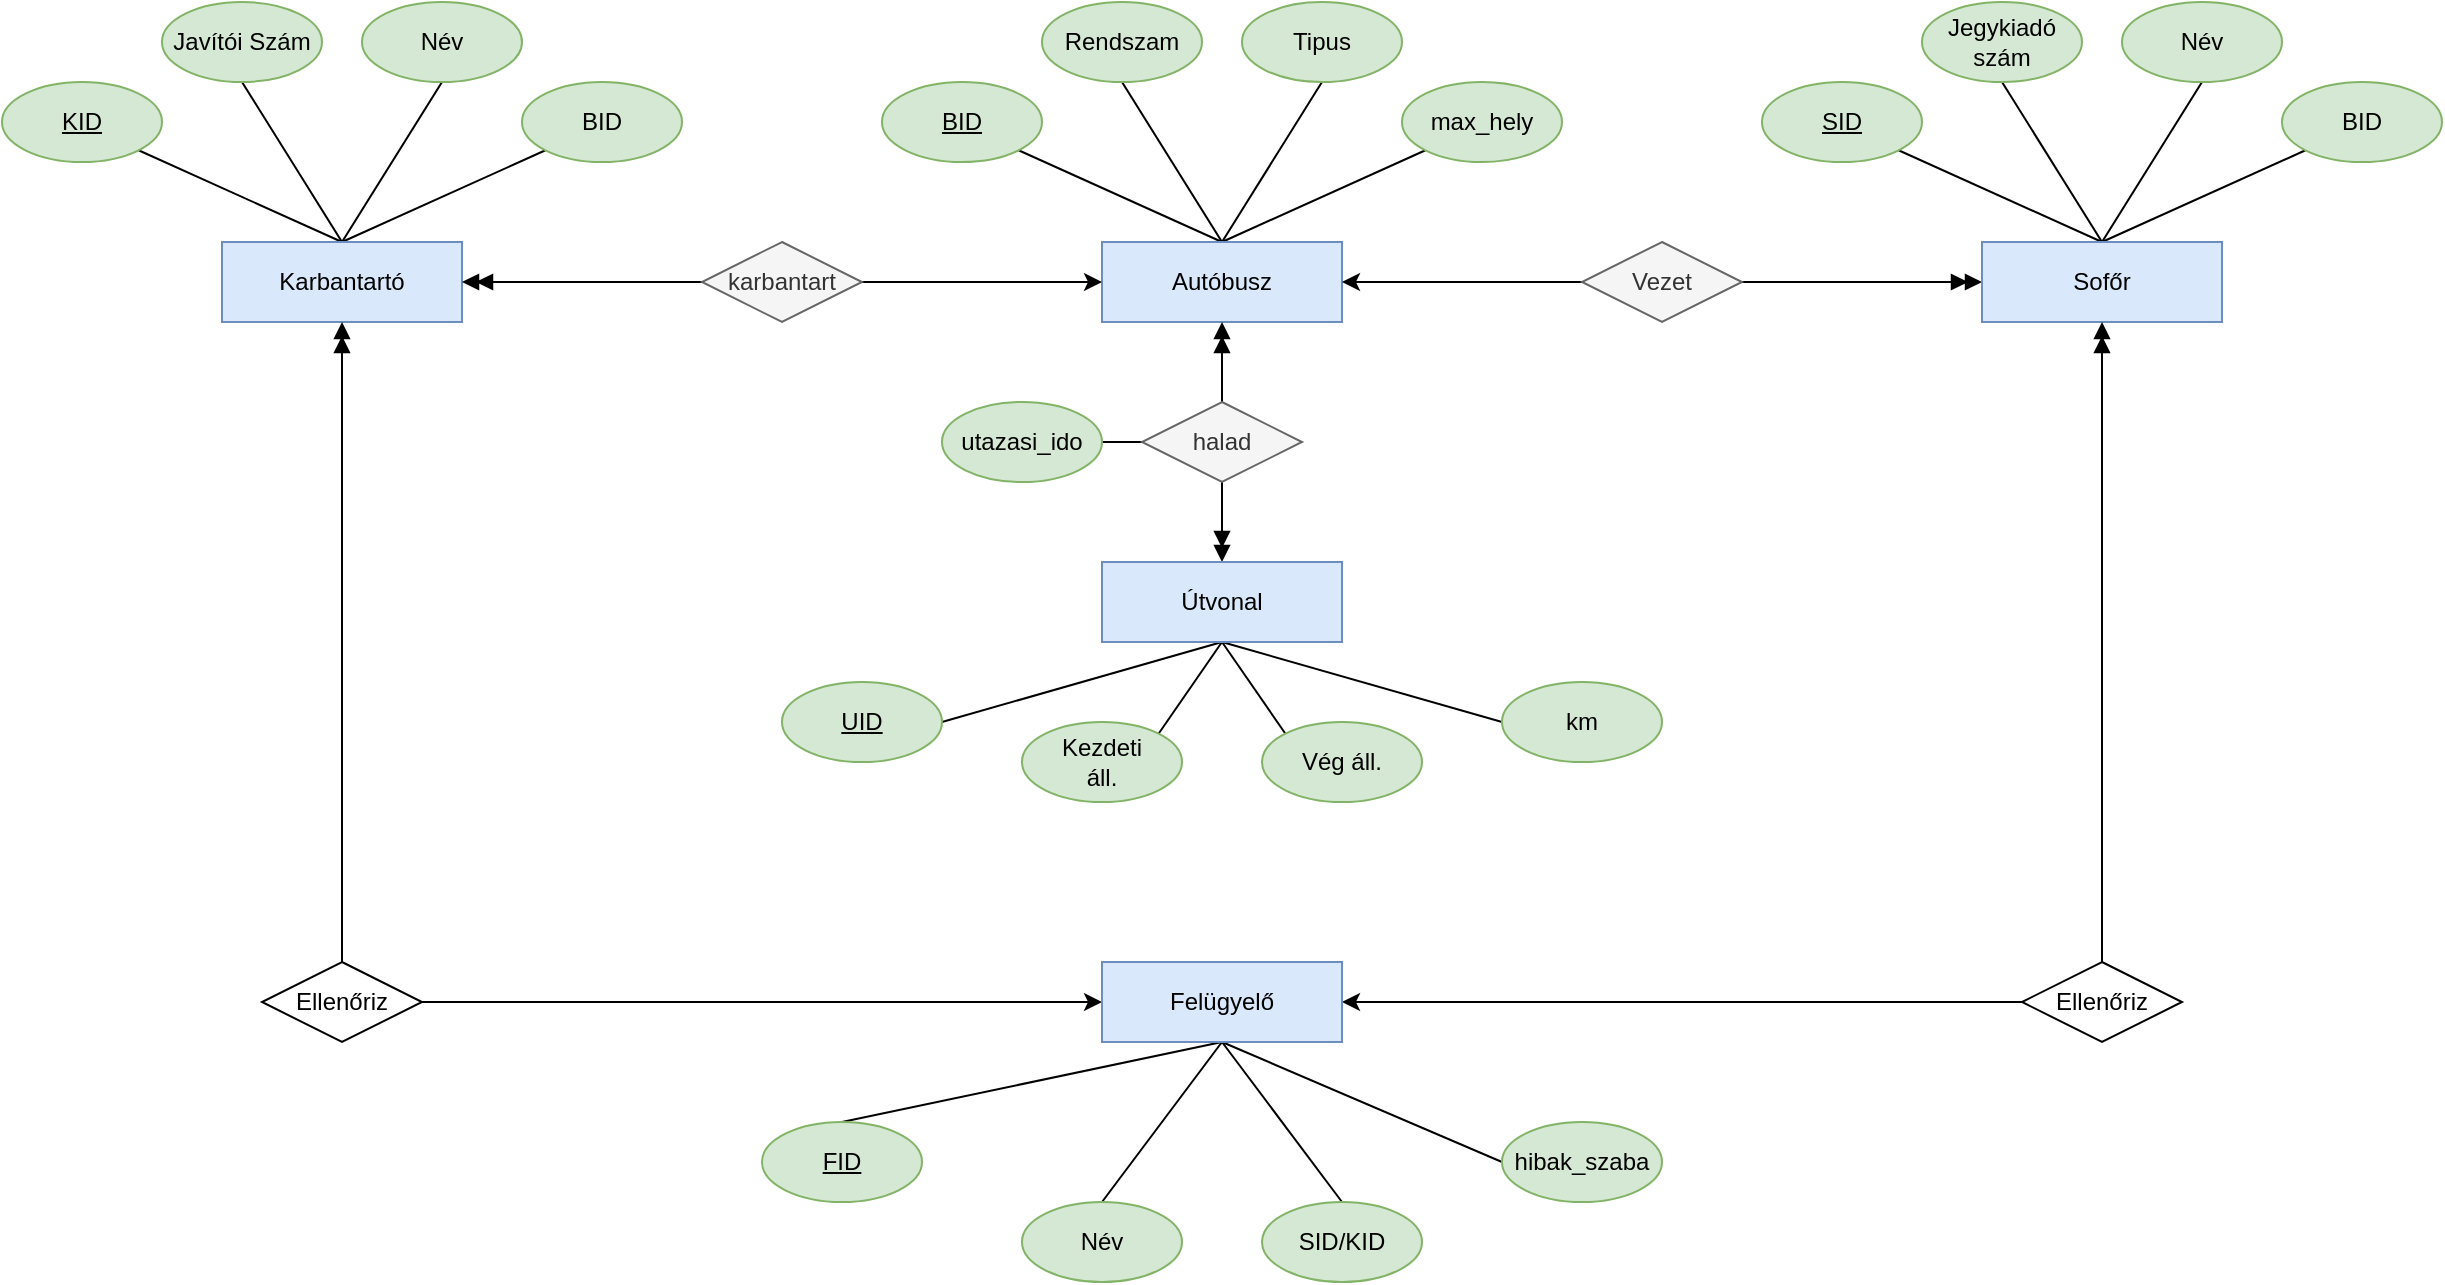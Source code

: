<mxfile version="20.5.3" type="device"><diagram id="ZgUqfLzdyJCC3IoLjUev" name="1 oldal"><mxGraphModel dx="1359" dy="271" grid="1" gridSize="10" guides="1" tooltips="1" connect="1" arrows="1" fold="1" page="1" pageScale="1" pageWidth="827" pageHeight="1169" math="0" shadow="0"><root><mxCell id="0"/><mxCell id="1" parent="0"/><mxCell id="HNxDSSGyj5gucgepbjGK-6" style="rounded=0;orthogonalLoop=1;jettySize=auto;html=1;exitX=0.5;exitY=0;exitDx=0;exitDy=0;entryX=1;entryY=1;entryDx=0;entryDy=0;endArrow=none;endFill=0;" parent="1" source="HNxDSSGyj5gucgepbjGK-1" target="HNxDSSGyj5gucgepbjGK-3" edge="1"><mxGeometry relative="1" as="geometry"/></mxCell><mxCell id="HNxDSSGyj5gucgepbjGK-7" style="edgeStyle=none;rounded=0;orthogonalLoop=1;jettySize=auto;html=1;exitX=0.5;exitY=0;exitDx=0;exitDy=0;entryX=0.5;entryY=1;entryDx=0;entryDy=0;endArrow=none;endFill=0;" parent="1" source="HNxDSSGyj5gucgepbjGK-1" target="HNxDSSGyj5gucgepbjGK-2" edge="1"><mxGeometry relative="1" as="geometry"/></mxCell><mxCell id="HNxDSSGyj5gucgepbjGK-8" style="edgeStyle=none;rounded=0;orthogonalLoop=1;jettySize=auto;html=1;exitX=0.5;exitY=0;exitDx=0;exitDy=0;entryX=0.5;entryY=1;entryDx=0;entryDy=0;endArrow=none;endFill=0;" parent="1" source="HNxDSSGyj5gucgepbjGK-1" target="HNxDSSGyj5gucgepbjGK-4" edge="1"><mxGeometry relative="1" as="geometry"/></mxCell><mxCell id="HNxDSSGyj5gucgepbjGK-9" style="edgeStyle=none;rounded=0;orthogonalLoop=1;jettySize=auto;html=1;exitX=0.5;exitY=0;exitDx=0;exitDy=0;entryX=0;entryY=1;entryDx=0;entryDy=0;endArrow=none;endFill=0;" parent="1" source="HNxDSSGyj5gucgepbjGK-1" target="HNxDSSGyj5gucgepbjGK-5" edge="1"><mxGeometry relative="1" as="geometry"/></mxCell><mxCell id="HNxDSSGyj5gucgepbjGK-1" value="Autóbusz" style="rounded=0;whiteSpace=wrap;html=1;fillColor=#dae8fc;strokeColor=#6c8ebf;" parent="1" vertex="1"><mxGeometry x="360" y="200" width="120" height="40" as="geometry"/></mxCell><mxCell id="HNxDSSGyj5gucgepbjGK-2" value="Rendszam" style="ellipse;whiteSpace=wrap;html=1;fillColor=#d5e8d4;strokeColor=#82b366;" parent="1" vertex="1"><mxGeometry x="330" y="80" width="80" height="40" as="geometry"/></mxCell><mxCell id="HNxDSSGyj5gucgepbjGK-3" value="&lt;u&gt;BID&lt;/u&gt;" style="ellipse;whiteSpace=wrap;html=1;fillColor=#d5e8d4;strokeColor=#82b366;" parent="1" vertex="1"><mxGeometry x="250" y="120" width="80" height="40" as="geometry"/></mxCell><mxCell id="HNxDSSGyj5gucgepbjGK-4" value="Tipus" style="ellipse;whiteSpace=wrap;html=1;fillColor=#d5e8d4;strokeColor=#82b366;" parent="1" vertex="1"><mxGeometry x="430" y="80" width="80" height="40" as="geometry"/></mxCell><mxCell id="HNxDSSGyj5gucgepbjGK-5" value="max_hely" style="ellipse;whiteSpace=wrap;html=1;fillColor=#d5e8d4;strokeColor=#82b366;" parent="1" vertex="1"><mxGeometry x="510" y="120" width="80" height="40" as="geometry"/></mxCell><mxCell id="HNxDSSGyj5gucgepbjGK-21" style="edgeStyle=none;rounded=0;orthogonalLoop=1;jettySize=auto;html=1;exitX=1;exitY=0.5;exitDx=0;exitDy=0;entryX=0;entryY=0.5;entryDx=0;entryDy=0;endArrow=doubleBlock;endFill=1;" parent="1" source="HNxDSSGyj5gucgepbjGK-10" target="HNxDSSGyj5gucgepbjGK-16" edge="1"><mxGeometry relative="1" as="geometry"/></mxCell><mxCell id="HNxDSSGyj5gucgepbjGK-22" style="edgeStyle=none;rounded=0;orthogonalLoop=1;jettySize=auto;html=1;exitX=0;exitY=0.5;exitDx=0;exitDy=0;entryX=1;entryY=0.5;entryDx=0;entryDy=0;endArrow=classic;endFill=1;" parent="1" source="HNxDSSGyj5gucgepbjGK-10" target="HNxDSSGyj5gucgepbjGK-1" edge="1"><mxGeometry relative="1" as="geometry"/></mxCell><mxCell id="HNxDSSGyj5gucgepbjGK-10" value="Vezet" style="rhombus;whiteSpace=wrap;html=1;fillColor=#f5f5f5;fontColor=#333333;strokeColor=#666666;" parent="1" vertex="1"><mxGeometry x="600" y="200" width="80" height="40" as="geometry"/></mxCell><mxCell id="HNxDSSGyj5gucgepbjGK-12" style="rounded=0;orthogonalLoop=1;jettySize=auto;html=1;exitX=0.5;exitY=0;exitDx=0;exitDy=0;entryX=1;entryY=1;entryDx=0;entryDy=0;endArrow=none;endFill=0;" parent="1" source="HNxDSSGyj5gucgepbjGK-16" target="HNxDSSGyj5gucgepbjGK-18" edge="1"><mxGeometry relative="1" as="geometry"/></mxCell><mxCell id="HNxDSSGyj5gucgepbjGK-13" style="edgeStyle=none;rounded=0;orthogonalLoop=1;jettySize=auto;html=1;exitX=0.5;exitY=0;exitDx=0;exitDy=0;entryX=0.5;entryY=1;entryDx=0;entryDy=0;endArrow=none;endFill=0;" parent="1" source="HNxDSSGyj5gucgepbjGK-16" target="HNxDSSGyj5gucgepbjGK-17" edge="1"><mxGeometry relative="1" as="geometry"/></mxCell><mxCell id="HNxDSSGyj5gucgepbjGK-14" style="edgeStyle=none;rounded=0;orthogonalLoop=1;jettySize=auto;html=1;exitX=0.5;exitY=0;exitDx=0;exitDy=0;entryX=0.5;entryY=1;entryDx=0;entryDy=0;endArrow=none;endFill=0;" parent="1" source="HNxDSSGyj5gucgepbjGK-16" target="HNxDSSGyj5gucgepbjGK-19" edge="1"><mxGeometry relative="1" as="geometry"/></mxCell><mxCell id="HNxDSSGyj5gucgepbjGK-15" style="edgeStyle=none;rounded=0;orthogonalLoop=1;jettySize=auto;html=1;exitX=0.5;exitY=0;exitDx=0;exitDy=0;entryX=0;entryY=1;entryDx=0;entryDy=0;endArrow=none;endFill=0;" parent="1" source="HNxDSSGyj5gucgepbjGK-16" target="HNxDSSGyj5gucgepbjGK-20" edge="1"><mxGeometry relative="1" as="geometry"/></mxCell><mxCell id="HNxDSSGyj5gucgepbjGK-16" value="Sofőr" style="rounded=0;whiteSpace=wrap;html=1;fillColor=#dae8fc;strokeColor=#6c8ebf;" parent="1" vertex="1"><mxGeometry x="800" y="200" width="120" height="40" as="geometry"/></mxCell><mxCell id="HNxDSSGyj5gucgepbjGK-17" value="Jegykiadó&lt;br&gt;szám" style="ellipse;whiteSpace=wrap;html=1;fillColor=#d5e8d4;strokeColor=#82b366;" parent="1" vertex="1"><mxGeometry x="770" y="80" width="80" height="40" as="geometry"/></mxCell><mxCell id="HNxDSSGyj5gucgepbjGK-18" value="&lt;u&gt;SID&lt;/u&gt;" style="ellipse;whiteSpace=wrap;html=1;fillColor=#d5e8d4;strokeColor=#82b366;" parent="1" vertex="1"><mxGeometry x="690" y="120" width="80" height="40" as="geometry"/></mxCell><mxCell id="HNxDSSGyj5gucgepbjGK-19" value="Név" style="ellipse;whiteSpace=wrap;html=1;fillColor=#d5e8d4;strokeColor=#82b366;" parent="1" vertex="1"><mxGeometry x="870" y="80" width="80" height="40" as="geometry"/></mxCell><mxCell id="HNxDSSGyj5gucgepbjGK-20" value="BID" style="ellipse;whiteSpace=wrap;html=1;fillColor=#d5e8d4;strokeColor=#82b366;" parent="1" vertex="1"><mxGeometry x="950" y="120" width="80" height="40" as="geometry"/></mxCell><mxCell id="HNxDSSGyj5gucgepbjGK-32" style="rounded=0;orthogonalLoop=1;jettySize=auto;html=1;exitX=0.5;exitY=0;exitDx=0;exitDy=0;entryX=1;entryY=1;entryDx=0;entryDy=0;endArrow=none;endFill=0;" parent="1" source="HNxDSSGyj5gucgepbjGK-36" target="HNxDSSGyj5gucgepbjGK-38" edge="1"><mxGeometry relative="1" as="geometry"/></mxCell><mxCell id="HNxDSSGyj5gucgepbjGK-33" style="edgeStyle=none;rounded=0;orthogonalLoop=1;jettySize=auto;html=1;exitX=0.5;exitY=0;exitDx=0;exitDy=0;entryX=0.5;entryY=1;entryDx=0;entryDy=0;endArrow=none;endFill=0;" parent="1" source="HNxDSSGyj5gucgepbjGK-36" target="HNxDSSGyj5gucgepbjGK-37" edge="1"><mxGeometry relative="1" as="geometry"/></mxCell><mxCell id="HNxDSSGyj5gucgepbjGK-34" style="edgeStyle=none;rounded=0;orthogonalLoop=1;jettySize=auto;html=1;exitX=0.5;exitY=0;exitDx=0;exitDy=0;entryX=0.5;entryY=1;entryDx=0;entryDy=0;endArrow=none;endFill=0;" parent="1" source="HNxDSSGyj5gucgepbjGK-36" target="HNxDSSGyj5gucgepbjGK-39" edge="1"><mxGeometry relative="1" as="geometry"/></mxCell><mxCell id="HNxDSSGyj5gucgepbjGK-35" style="edgeStyle=none;rounded=0;orthogonalLoop=1;jettySize=auto;html=1;exitX=0.5;exitY=0;exitDx=0;exitDy=0;entryX=0;entryY=1;entryDx=0;entryDy=0;endArrow=none;endFill=0;" parent="1" source="HNxDSSGyj5gucgepbjGK-36" target="HNxDSSGyj5gucgepbjGK-40" edge="1"><mxGeometry relative="1" as="geometry"/></mxCell><mxCell id="HNxDSSGyj5gucgepbjGK-36" value="Karbantartó" style="rounded=0;whiteSpace=wrap;html=1;fillColor=#dae8fc;strokeColor=#6c8ebf;" parent="1" vertex="1"><mxGeometry x="-80" y="200" width="120" height="40" as="geometry"/></mxCell><mxCell id="HNxDSSGyj5gucgepbjGK-37" value="Javítói Szám" style="ellipse;whiteSpace=wrap;html=1;fillColor=#d5e8d4;strokeColor=#82b366;" parent="1" vertex="1"><mxGeometry x="-110" y="80" width="80" height="40" as="geometry"/></mxCell><mxCell id="HNxDSSGyj5gucgepbjGK-38" value="&lt;u&gt;KID&lt;/u&gt;" style="ellipse;whiteSpace=wrap;html=1;fillColor=#d5e8d4;strokeColor=#82b366;" parent="1" vertex="1"><mxGeometry x="-190" y="120" width="80" height="40" as="geometry"/></mxCell><mxCell id="HNxDSSGyj5gucgepbjGK-39" value="Név" style="ellipse;whiteSpace=wrap;html=1;fillColor=#d5e8d4;strokeColor=#82b366;" parent="1" vertex="1"><mxGeometry x="-10" y="80" width="80" height="40" as="geometry"/></mxCell><mxCell id="HNxDSSGyj5gucgepbjGK-40" value="BID" style="ellipse;whiteSpace=wrap;html=1;fillColor=#d5e8d4;strokeColor=#82b366;" parent="1" vertex="1"><mxGeometry x="70" y="120" width="80" height="40" as="geometry"/></mxCell><mxCell id="HNxDSSGyj5gucgepbjGK-42" style="edgeStyle=none;rounded=0;orthogonalLoop=1;jettySize=auto;html=1;exitX=0;exitY=0.5;exitDx=0;exitDy=0;entryX=1;entryY=0.5;entryDx=0;entryDy=0;endArrow=doubleBlock;endFill=1;" parent="1" source="HNxDSSGyj5gucgepbjGK-41" target="HNxDSSGyj5gucgepbjGK-36" edge="1"><mxGeometry relative="1" as="geometry"/></mxCell><mxCell id="HNxDSSGyj5gucgepbjGK-43" style="edgeStyle=none;rounded=0;orthogonalLoop=1;jettySize=auto;html=1;exitX=1;exitY=0.5;exitDx=0;exitDy=0;entryX=0;entryY=0.5;entryDx=0;entryDy=0;endArrow=classic;endFill=1;" parent="1" source="HNxDSSGyj5gucgepbjGK-41" target="HNxDSSGyj5gucgepbjGK-1" edge="1"><mxGeometry relative="1" as="geometry"/></mxCell><mxCell id="HNxDSSGyj5gucgepbjGK-41" value="karbantart" style="rhombus;whiteSpace=wrap;html=1;fillColor=#f5f5f5;fontColor=#333333;strokeColor=#666666;" parent="1" vertex="1"><mxGeometry x="160" y="200" width="80" height="40" as="geometry"/></mxCell><mxCell id="HNxDSSGyj5gucgepbjGK-56" style="edgeStyle=none;rounded=0;orthogonalLoop=1;jettySize=auto;html=1;exitX=0.5;exitY=1;exitDx=0;exitDy=0;entryX=0.5;entryY=0;entryDx=0;entryDy=0;endArrow=doubleBlock;endFill=1;" parent="1" source="HNxDSSGyj5gucgepbjGK-44" target="HNxDSSGyj5gucgepbjGK-55" edge="1"><mxGeometry relative="1" as="geometry"/></mxCell><mxCell id="HNxDSSGyj5gucgepbjGK-57" style="edgeStyle=none;rounded=0;orthogonalLoop=1;jettySize=auto;html=1;exitX=0.5;exitY=0;exitDx=0;exitDy=0;entryX=0.5;entryY=1;entryDx=0;entryDy=0;endArrow=doubleBlock;endFill=1;" parent="1" source="HNxDSSGyj5gucgepbjGK-44" target="HNxDSSGyj5gucgepbjGK-1" edge="1"><mxGeometry relative="1" as="geometry"/></mxCell><mxCell id="rYQzbLz1UwJ6R6FwuexM-3" style="edgeStyle=orthogonalEdgeStyle;rounded=0;orthogonalLoop=1;jettySize=auto;html=1;exitX=0;exitY=0.5;exitDx=0;exitDy=0;entryX=1;entryY=0.5;entryDx=0;entryDy=0;endArrow=none;endFill=0;" edge="1" parent="1" source="HNxDSSGyj5gucgepbjGK-44" target="rYQzbLz1UwJ6R6FwuexM-1"><mxGeometry relative="1" as="geometry"/></mxCell><mxCell id="HNxDSSGyj5gucgepbjGK-44" value="halad" style="rhombus;whiteSpace=wrap;html=1;fillColor=#f5f5f5;fontColor=#333333;strokeColor=#666666;" parent="1" vertex="1"><mxGeometry x="380" y="280" width="80" height="40" as="geometry"/></mxCell><mxCell id="HNxDSSGyj5gucgepbjGK-45" style="edgeStyle=none;rounded=0;orthogonalLoop=1;jettySize=auto;html=1;exitX=1;exitY=0;exitDx=0;exitDy=0;endArrow=classic;endFill=1;" parent="1" source="HNxDSSGyj5gucgepbjGK-44" target="HNxDSSGyj5gucgepbjGK-44" edge="1"><mxGeometry relative="1" as="geometry"/></mxCell><mxCell id="HNxDSSGyj5gucgepbjGK-64" style="edgeStyle=none;rounded=0;orthogonalLoop=1;jettySize=auto;html=1;exitX=0.5;exitY=1;exitDx=0;exitDy=0;entryX=1;entryY=0.5;entryDx=0;entryDy=0;endArrow=none;endFill=0;" parent="1" source="HNxDSSGyj5gucgepbjGK-55" target="HNxDSSGyj5gucgepbjGK-58" edge="1"><mxGeometry relative="1" as="geometry"/></mxCell><mxCell id="rYQzbLz1UwJ6R6FwuexM-6" style="rounded=0;orthogonalLoop=1;jettySize=auto;html=1;exitX=0.5;exitY=1;exitDx=0;exitDy=0;entryX=0;entryY=0.5;entryDx=0;entryDy=0;endArrow=none;endFill=0;" edge="1" parent="1" source="HNxDSSGyj5gucgepbjGK-55" target="rYQzbLz1UwJ6R6FwuexM-5"><mxGeometry relative="1" as="geometry"/></mxCell><mxCell id="rYQzbLz1UwJ6R6FwuexM-7" style="edgeStyle=none;rounded=0;orthogonalLoop=1;jettySize=auto;html=1;exitX=0.5;exitY=1;exitDx=0;exitDy=0;entryX=0;entryY=0;entryDx=0;entryDy=0;endArrow=none;endFill=0;" edge="1" parent="1" source="HNxDSSGyj5gucgepbjGK-55" target="HNxDSSGyj5gucgepbjGK-60"><mxGeometry relative="1" as="geometry"/></mxCell><mxCell id="rYQzbLz1UwJ6R6FwuexM-8" style="edgeStyle=none;rounded=0;orthogonalLoop=1;jettySize=auto;html=1;exitX=0.5;exitY=1;exitDx=0;exitDy=0;entryX=1;entryY=0;entryDx=0;entryDy=0;endArrow=none;endFill=0;" edge="1" parent="1" source="HNxDSSGyj5gucgepbjGK-55" target="HNxDSSGyj5gucgepbjGK-59"><mxGeometry relative="1" as="geometry"/></mxCell><mxCell id="HNxDSSGyj5gucgepbjGK-55" value="Útvonal" style="rounded=0;whiteSpace=wrap;html=1;fillColor=#dae8fc;strokeColor=#6c8ebf;" parent="1" vertex="1"><mxGeometry x="360" y="360" width="120" height="40" as="geometry"/></mxCell><mxCell id="HNxDSSGyj5gucgepbjGK-58" value="&lt;u&gt;UID&lt;/u&gt;" style="ellipse;whiteSpace=wrap;html=1;fillColor=#d5e8d4;strokeColor=#82b366;" parent="1" vertex="1"><mxGeometry x="200" y="420" width="80" height="40" as="geometry"/></mxCell><mxCell id="HNxDSSGyj5gucgepbjGK-59" value="Kezdeti&lt;br&gt;áll." style="ellipse;whiteSpace=wrap;html=1;fillColor=#d5e8d4;strokeColor=#82b366;" parent="1" vertex="1"><mxGeometry x="320" y="440" width="80" height="40" as="geometry"/></mxCell><mxCell id="HNxDSSGyj5gucgepbjGK-60" value="Vég áll." style="ellipse;whiteSpace=wrap;html=1;fillColor=#d5e8d4;strokeColor=#82b366;" parent="1" vertex="1"><mxGeometry x="440" y="440" width="80" height="40" as="geometry"/></mxCell><mxCell id="HNxDSSGyj5gucgepbjGK-70" style="edgeStyle=none;rounded=0;orthogonalLoop=1;jettySize=auto;html=1;exitX=0.5;exitY=0;exitDx=0;exitDy=0;entryX=0.5;entryY=1;entryDx=0;entryDy=0;endArrow=doubleBlock;endFill=1;" parent="1" source="HNxDSSGyj5gucgepbjGK-67" target="HNxDSSGyj5gucgepbjGK-36" edge="1"><mxGeometry relative="1" as="geometry"/></mxCell><mxCell id="HNxDSSGyj5gucgepbjGK-72" style="edgeStyle=none;rounded=0;orthogonalLoop=1;jettySize=auto;html=1;exitX=1;exitY=0.5;exitDx=0;exitDy=0;entryX=0;entryY=0.5;entryDx=0;entryDy=0;endArrow=classic;endFill=1;" parent="1" source="HNxDSSGyj5gucgepbjGK-67" target="HNxDSSGyj5gucgepbjGK-71" edge="1"><mxGeometry relative="1" as="geometry"/></mxCell><mxCell id="HNxDSSGyj5gucgepbjGK-67" value="Ellenőriz" style="rhombus;whiteSpace=wrap;html=1;" parent="1" vertex="1"><mxGeometry x="-60" y="560" width="80" height="40" as="geometry"/></mxCell><mxCell id="HNxDSSGyj5gucgepbjGK-69" style="edgeStyle=none;rounded=0;orthogonalLoop=1;jettySize=auto;html=1;exitX=0.5;exitY=0;exitDx=0;exitDy=0;entryX=0.5;entryY=1;entryDx=0;entryDy=0;endArrow=doubleBlock;endFill=1;" parent="1" source="HNxDSSGyj5gucgepbjGK-68" target="HNxDSSGyj5gucgepbjGK-16" edge="1"><mxGeometry relative="1" as="geometry"/></mxCell><mxCell id="HNxDSSGyj5gucgepbjGK-73" style="edgeStyle=none;rounded=0;orthogonalLoop=1;jettySize=auto;html=1;exitX=0;exitY=0.5;exitDx=0;exitDy=0;entryX=1;entryY=0.5;entryDx=0;entryDy=0;endArrow=classic;endFill=1;" parent="1" source="HNxDSSGyj5gucgepbjGK-68" target="HNxDSSGyj5gucgepbjGK-71" edge="1"><mxGeometry relative="1" as="geometry"/></mxCell><mxCell id="HNxDSSGyj5gucgepbjGK-68" value="Ellenőriz" style="rhombus;whiteSpace=wrap;html=1;" parent="1" vertex="1"><mxGeometry x="820" y="560" width="80" height="40" as="geometry"/></mxCell><mxCell id="HNxDSSGyj5gucgepbjGK-77" style="edgeStyle=none;rounded=0;orthogonalLoop=1;jettySize=auto;html=1;exitX=0.5;exitY=1;exitDx=0;exitDy=0;entryX=0.5;entryY=0;entryDx=0;entryDy=0;endArrow=none;endFill=0;" parent="1" source="HNxDSSGyj5gucgepbjGK-71" target="HNxDSSGyj5gucgepbjGK-75" edge="1"><mxGeometry relative="1" as="geometry"/></mxCell><mxCell id="HNxDSSGyj5gucgepbjGK-78" style="edgeStyle=none;rounded=0;orthogonalLoop=1;jettySize=auto;html=1;exitX=0.5;exitY=1;exitDx=0;exitDy=0;entryX=0.5;entryY=0;entryDx=0;entryDy=0;endArrow=none;endFill=0;" parent="1" source="HNxDSSGyj5gucgepbjGK-71" target="HNxDSSGyj5gucgepbjGK-76" edge="1"><mxGeometry relative="1" as="geometry"/></mxCell><mxCell id="HNxDSSGyj5gucgepbjGK-79" style="edgeStyle=none;rounded=0;orthogonalLoop=1;jettySize=auto;html=1;exitX=0.5;exitY=1;exitDx=0;exitDy=0;entryX=0.5;entryY=0;entryDx=0;entryDy=0;endArrow=none;endFill=0;" parent="1" source="HNxDSSGyj5gucgepbjGK-71" target="HNxDSSGyj5gucgepbjGK-74" edge="1"><mxGeometry relative="1" as="geometry"/></mxCell><mxCell id="rYQzbLz1UwJ6R6FwuexM-10" style="edgeStyle=none;rounded=0;orthogonalLoop=1;jettySize=auto;html=1;exitX=0.5;exitY=1;exitDx=0;exitDy=0;entryX=0;entryY=0.5;entryDx=0;entryDy=0;endArrow=none;endFill=0;" edge="1" parent="1" source="HNxDSSGyj5gucgepbjGK-71" target="rYQzbLz1UwJ6R6FwuexM-9"><mxGeometry relative="1" as="geometry"/></mxCell><mxCell id="HNxDSSGyj5gucgepbjGK-71" value="Felügyelő" style="rounded=0;whiteSpace=wrap;html=1;fillColor=#dae8fc;strokeColor=#6c8ebf;" parent="1" vertex="1"><mxGeometry x="360" y="560" width="120" height="40" as="geometry"/></mxCell><mxCell id="HNxDSSGyj5gucgepbjGK-74" value="&lt;u&gt;FID&lt;/u&gt;" style="ellipse;whiteSpace=wrap;html=1;fillColor=#d5e8d4;strokeColor=#82b366;" parent="1" vertex="1"><mxGeometry x="190" y="640" width="80" height="40" as="geometry"/></mxCell><mxCell id="HNxDSSGyj5gucgepbjGK-75" value="Név" style="ellipse;whiteSpace=wrap;html=1;fillColor=#d5e8d4;strokeColor=#82b366;" parent="1" vertex="1"><mxGeometry x="320" y="680" width="80" height="40" as="geometry"/></mxCell><mxCell id="HNxDSSGyj5gucgepbjGK-76" value="SID/KID" style="ellipse;whiteSpace=wrap;html=1;fillColor=#d5e8d4;strokeColor=#82b366;" parent="1" vertex="1"><mxGeometry x="440" y="680" width="80" height="40" as="geometry"/></mxCell><mxCell id="rYQzbLz1UwJ6R6FwuexM-1" value="utazasi_ido" style="ellipse;whiteSpace=wrap;html=1;fillColor=#d5e8d4;strokeColor=#82b366;" vertex="1" parent="1"><mxGeometry x="280" y="280" width="80" height="40" as="geometry"/></mxCell><mxCell id="rYQzbLz1UwJ6R6FwuexM-5" value="km" style="ellipse;whiteSpace=wrap;html=1;fillColor=#d5e8d4;strokeColor=#82b366;" vertex="1" parent="1"><mxGeometry x="560" y="420" width="80" height="40" as="geometry"/></mxCell><mxCell id="rYQzbLz1UwJ6R6FwuexM-9" value="hibak_szaba" style="ellipse;whiteSpace=wrap;html=1;fillColor=#d5e8d4;strokeColor=#82b366;" vertex="1" parent="1"><mxGeometry x="560" y="640" width="80" height="40" as="geometry"/></mxCell></root></mxGraphModel></diagram></mxfile>